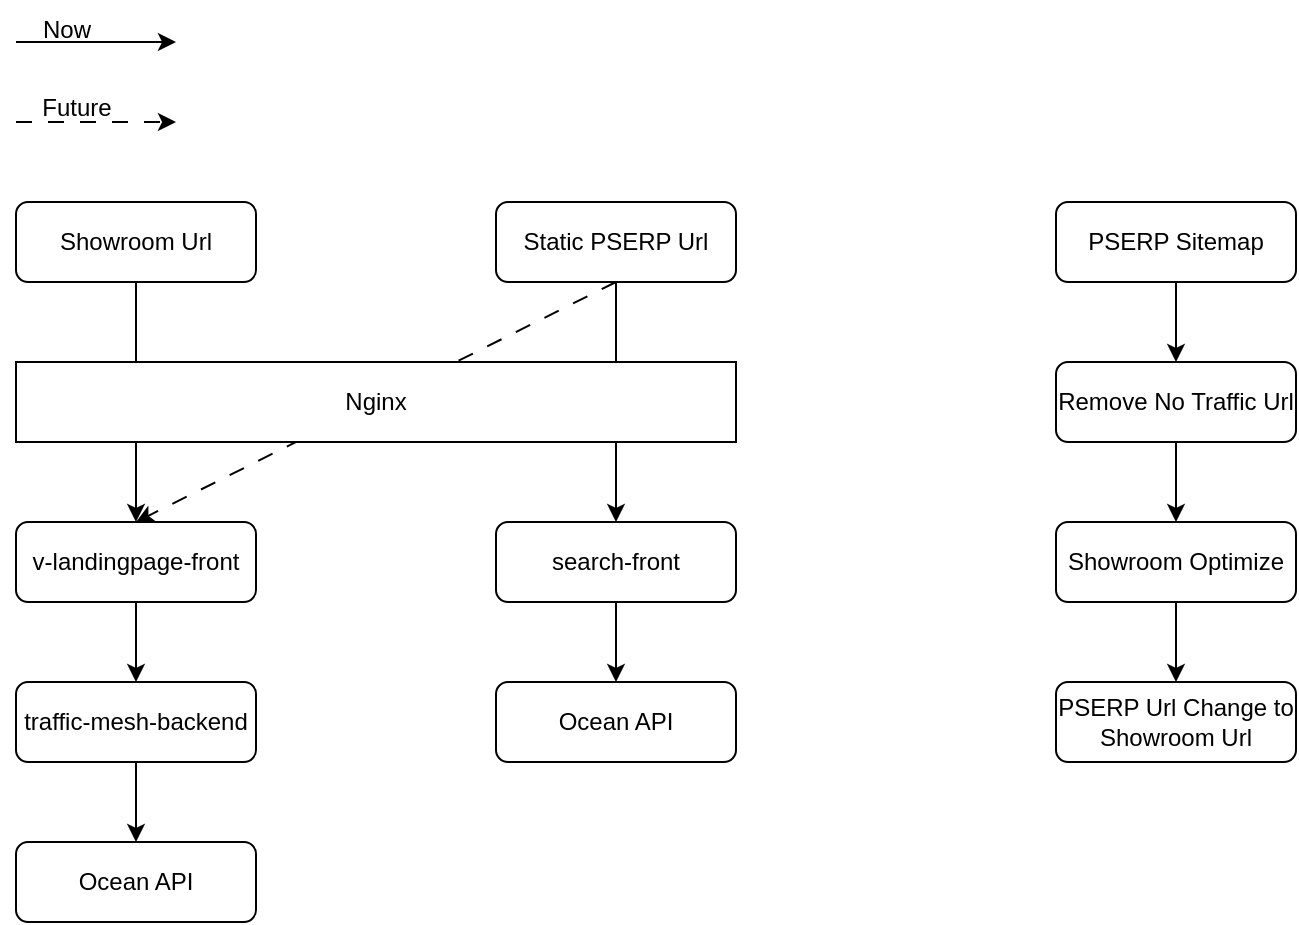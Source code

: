 <mxfile version="26.2.13">
  <diagram name="第 1 页" id="l4sXVZV-vA7ZLvZesJ2g">
    <mxGraphModel dx="1428" dy="647" grid="1" gridSize="10" guides="1" tooltips="1" connect="1" arrows="1" fold="1" page="1" pageScale="1" pageWidth="827" pageHeight="1169" math="0" shadow="0">
      <root>
        <mxCell id="0" />
        <mxCell id="1" parent="0" />
        <mxCell id="S5Sz5O8gEk4Sw891k7_R-10" style="edgeStyle=orthogonalEdgeStyle;rounded=0;orthogonalLoop=1;jettySize=auto;html=1;exitX=0.5;exitY=1;exitDx=0;exitDy=0;" edge="1" parent="1" source="S5Sz5O8gEk4Sw891k7_R-1" target="S5Sz5O8gEk4Sw891k7_R-4">
          <mxGeometry relative="1" as="geometry" />
        </mxCell>
        <mxCell id="S5Sz5O8gEk4Sw891k7_R-1" value="Showroom Url" style="rounded=1;whiteSpace=wrap;html=1;" vertex="1" parent="1">
          <mxGeometry x="80" y="120" width="120" height="40" as="geometry" />
        </mxCell>
        <mxCell id="S5Sz5O8gEk4Sw891k7_R-14" style="edgeStyle=orthogonalEdgeStyle;rounded=0;orthogonalLoop=1;jettySize=auto;html=1;exitX=0.5;exitY=1;exitDx=0;exitDy=0;entryX=0.5;entryY=0;entryDx=0;entryDy=0;" edge="1" parent="1" source="S5Sz5O8gEk4Sw891k7_R-2" target="S5Sz5O8gEk4Sw891k7_R-5">
          <mxGeometry relative="1" as="geometry" />
        </mxCell>
        <mxCell id="S5Sz5O8gEk4Sw891k7_R-20" style="rounded=0;orthogonalLoop=1;jettySize=auto;html=1;exitX=0.5;exitY=1;exitDx=0;exitDy=0;entryX=0.5;entryY=0;entryDx=0;entryDy=0;dashed=1;dashPattern=8 8;" edge="1" parent="1" source="S5Sz5O8gEk4Sw891k7_R-2" target="S5Sz5O8gEk4Sw891k7_R-4">
          <mxGeometry relative="1" as="geometry" />
        </mxCell>
        <mxCell id="S5Sz5O8gEk4Sw891k7_R-2" value="Static PSERP Url" style="rounded=1;whiteSpace=wrap;html=1;" vertex="1" parent="1">
          <mxGeometry x="320" y="120" width="120" height="40" as="geometry" />
        </mxCell>
        <mxCell id="S5Sz5O8gEk4Sw891k7_R-3" value="Nginx" style="rounded=0;whiteSpace=wrap;html=1;" vertex="1" parent="1">
          <mxGeometry x="80" y="200" width="360" height="40" as="geometry" />
        </mxCell>
        <mxCell id="S5Sz5O8gEk4Sw891k7_R-11" style="edgeStyle=orthogonalEdgeStyle;rounded=0;orthogonalLoop=1;jettySize=auto;html=1;exitX=0.5;exitY=1;exitDx=0;exitDy=0;entryX=0.5;entryY=0;entryDx=0;entryDy=0;" edge="1" parent="1" source="S5Sz5O8gEk4Sw891k7_R-4" target="S5Sz5O8gEk4Sw891k7_R-6">
          <mxGeometry relative="1" as="geometry" />
        </mxCell>
        <mxCell id="S5Sz5O8gEk4Sw891k7_R-4" value="v-landingpage-front" style="rounded=1;whiteSpace=wrap;html=1;" vertex="1" parent="1">
          <mxGeometry x="80" y="280" width="120" height="40" as="geometry" />
        </mxCell>
        <mxCell id="S5Sz5O8gEk4Sw891k7_R-13" style="edgeStyle=orthogonalEdgeStyle;rounded=0;orthogonalLoop=1;jettySize=auto;html=1;exitX=0.5;exitY=1;exitDx=0;exitDy=0;entryX=0.5;entryY=0;entryDx=0;entryDy=0;" edge="1" parent="1" source="S5Sz5O8gEk4Sw891k7_R-5" target="S5Sz5O8gEk4Sw891k7_R-7">
          <mxGeometry relative="1" as="geometry" />
        </mxCell>
        <mxCell id="S5Sz5O8gEk4Sw891k7_R-5" value="search-front" style="rounded=1;whiteSpace=wrap;html=1;" vertex="1" parent="1">
          <mxGeometry x="320" y="280" width="120" height="40" as="geometry" />
        </mxCell>
        <mxCell id="S5Sz5O8gEk4Sw891k7_R-12" style="edgeStyle=orthogonalEdgeStyle;rounded=0;orthogonalLoop=1;jettySize=auto;html=1;exitX=0.5;exitY=1;exitDx=0;exitDy=0;entryX=0.5;entryY=0;entryDx=0;entryDy=0;" edge="1" parent="1" source="S5Sz5O8gEk4Sw891k7_R-6" target="S5Sz5O8gEk4Sw891k7_R-8">
          <mxGeometry relative="1" as="geometry" />
        </mxCell>
        <mxCell id="S5Sz5O8gEk4Sw891k7_R-6" value="traffic-mesh-backend" style="rounded=1;whiteSpace=wrap;html=1;" vertex="1" parent="1">
          <mxGeometry x="80" y="360" width="120" height="40" as="geometry" />
        </mxCell>
        <mxCell id="S5Sz5O8gEk4Sw891k7_R-7" value="Ocean API" style="rounded=1;whiteSpace=wrap;html=1;" vertex="1" parent="1">
          <mxGeometry x="320" y="360" width="120" height="40" as="geometry" />
        </mxCell>
        <mxCell id="S5Sz5O8gEk4Sw891k7_R-8" value="Ocean API" style="rounded=1;whiteSpace=wrap;html=1;" vertex="1" parent="1">
          <mxGeometry x="80" y="440" width="120" height="40" as="geometry" />
        </mxCell>
        <mxCell id="S5Sz5O8gEk4Sw891k7_R-15" value="" style="endArrow=classic;html=1;rounded=0;" edge="1" parent="1">
          <mxGeometry width="50" height="50" relative="1" as="geometry">
            <mxPoint x="80" y="40" as="sourcePoint" />
            <mxPoint x="160" y="40" as="targetPoint" />
          </mxGeometry>
        </mxCell>
        <mxCell id="S5Sz5O8gEk4Sw891k7_R-16" value="Now" style="text;html=1;align=center;verticalAlign=middle;resizable=0;points=[];autosize=1;strokeColor=none;fillColor=none;" vertex="1" parent="1">
          <mxGeometry x="80" y="19" width="50" height="30" as="geometry" />
        </mxCell>
        <mxCell id="S5Sz5O8gEk4Sw891k7_R-17" value="" style="endArrow=classic;html=1;rounded=0;dashed=1;dashPattern=8 8;" edge="1" parent="1">
          <mxGeometry width="50" height="50" relative="1" as="geometry">
            <mxPoint x="80" y="80" as="sourcePoint" />
            <mxPoint x="160" y="80" as="targetPoint" />
          </mxGeometry>
        </mxCell>
        <mxCell id="S5Sz5O8gEk4Sw891k7_R-18" value="Future" style="text;html=1;align=center;verticalAlign=middle;resizable=0;points=[];autosize=1;strokeColor=none;fillColor=none;" vertex="1" parent="1">
          <mxGeometry x="80" y="58" width="60" height="30" as="geometry" />
        </mxCell>
        <mxCell id="S5Sz5O8gEk4Sw891k7_R-25" style="edgeStyle=orthogonalEdgeStyle;rounded=0;orthogonalLoop=1;jettySize=auto;html=1;exitX=0.5;exitY=1;exitDx=0;exitDy=0;entryX=0.5;entryY=0;entryDx=0;entryDy=0;" edge="1" parent="1" source="S5Sz5O8gEk4Sw891k7_R-21" target="S5Sz5O8gEk4Sw891k7_R-22">
          <mxGeometry relative="1" as="geometry" />
        </mxCell>
        <mxCell id="S5Sz5O8gEk4Sw891k7_R-21" value="PSERP Sitemap" style="rounded=1;whiteSpace=wrap;html=1;" vertex="1" parent="1">
          <mxGeometry x="600" y="120" width="120" height="40" as="geometry" />
        </mxCell>
        <mxCell id="S5Sz5O8gEk4Sw891k7_R-26" style="edgeStyle=orthogonalEdgeStyle;rounded=0;orthogonalLoop=1;jettySize=auto;html=1;exitX=0.5;exitY=1;exitDx=0;exitDy=0;entryX=0.5;entryY=0;entryDx=0;entryDy=0;" edge="1" parent="1" source="S5Sz5O8gEk4Sw891k7_R-22" target="S5Sz5O8gEk4Sw891k7_R-23">
          <mxGeometry relative="1" as="geometry" />
        </mxCell>
        <mxCell id="S5Sz5O8gEk4Sw891k7_R-22" value="Remove No Traffic Url" style="rounded=1;whiteSpace=wrap;html=1;" vertex="1" parent="1">
          <mxGeometry x="600" y="200" width="120" height="40" as="geometry" />
        </mxCell>
        <mxCell id="S5Sz5O8gEk4Sw891k7_R-27" style="edgeStyle=orthogonalEdgeStyle;rounded=0;orthogonalLoop=1;jettySize=auto;html=1;exitX=0.5;exitY=1;exitDx=0;exitDy=0;entryX=0.5;entryY=0;entryDx=0;entryDy=0;" edge="1" parent="1" source="S5Sz5O8gEk4Sw891k7_R-23" target="S5Sz5O8gEk4Sw891k7_R-24">
          <mxGeometry relative="1" as="geometry" />
        </mxCell>
        <mxCell id="S5Sz5O8gEk4Sw891k7_R-23" value="Showroom Optimize" style="rounded=1;whiteSpace=wrap;html=1;" vertex="1" parent="1">
          <mxGeometry x="600" y="280" width="120" height="40" as="geometry" />
        </mxCell>
        <mxCell id="S5Sz5O8gEk4Sw891k7_R-24" value="PSERP Url Change to Showroom Url" style="rounded=1;whiteSpace=wrap;html=1;" vertex="1" parent="1">
          <mxGeometry x="600" y="360" width="120" height="40" as="geometry" />
        </mxCell>
      </root>
    </mxGraphModel>
  </diagram>
</mxfile>
